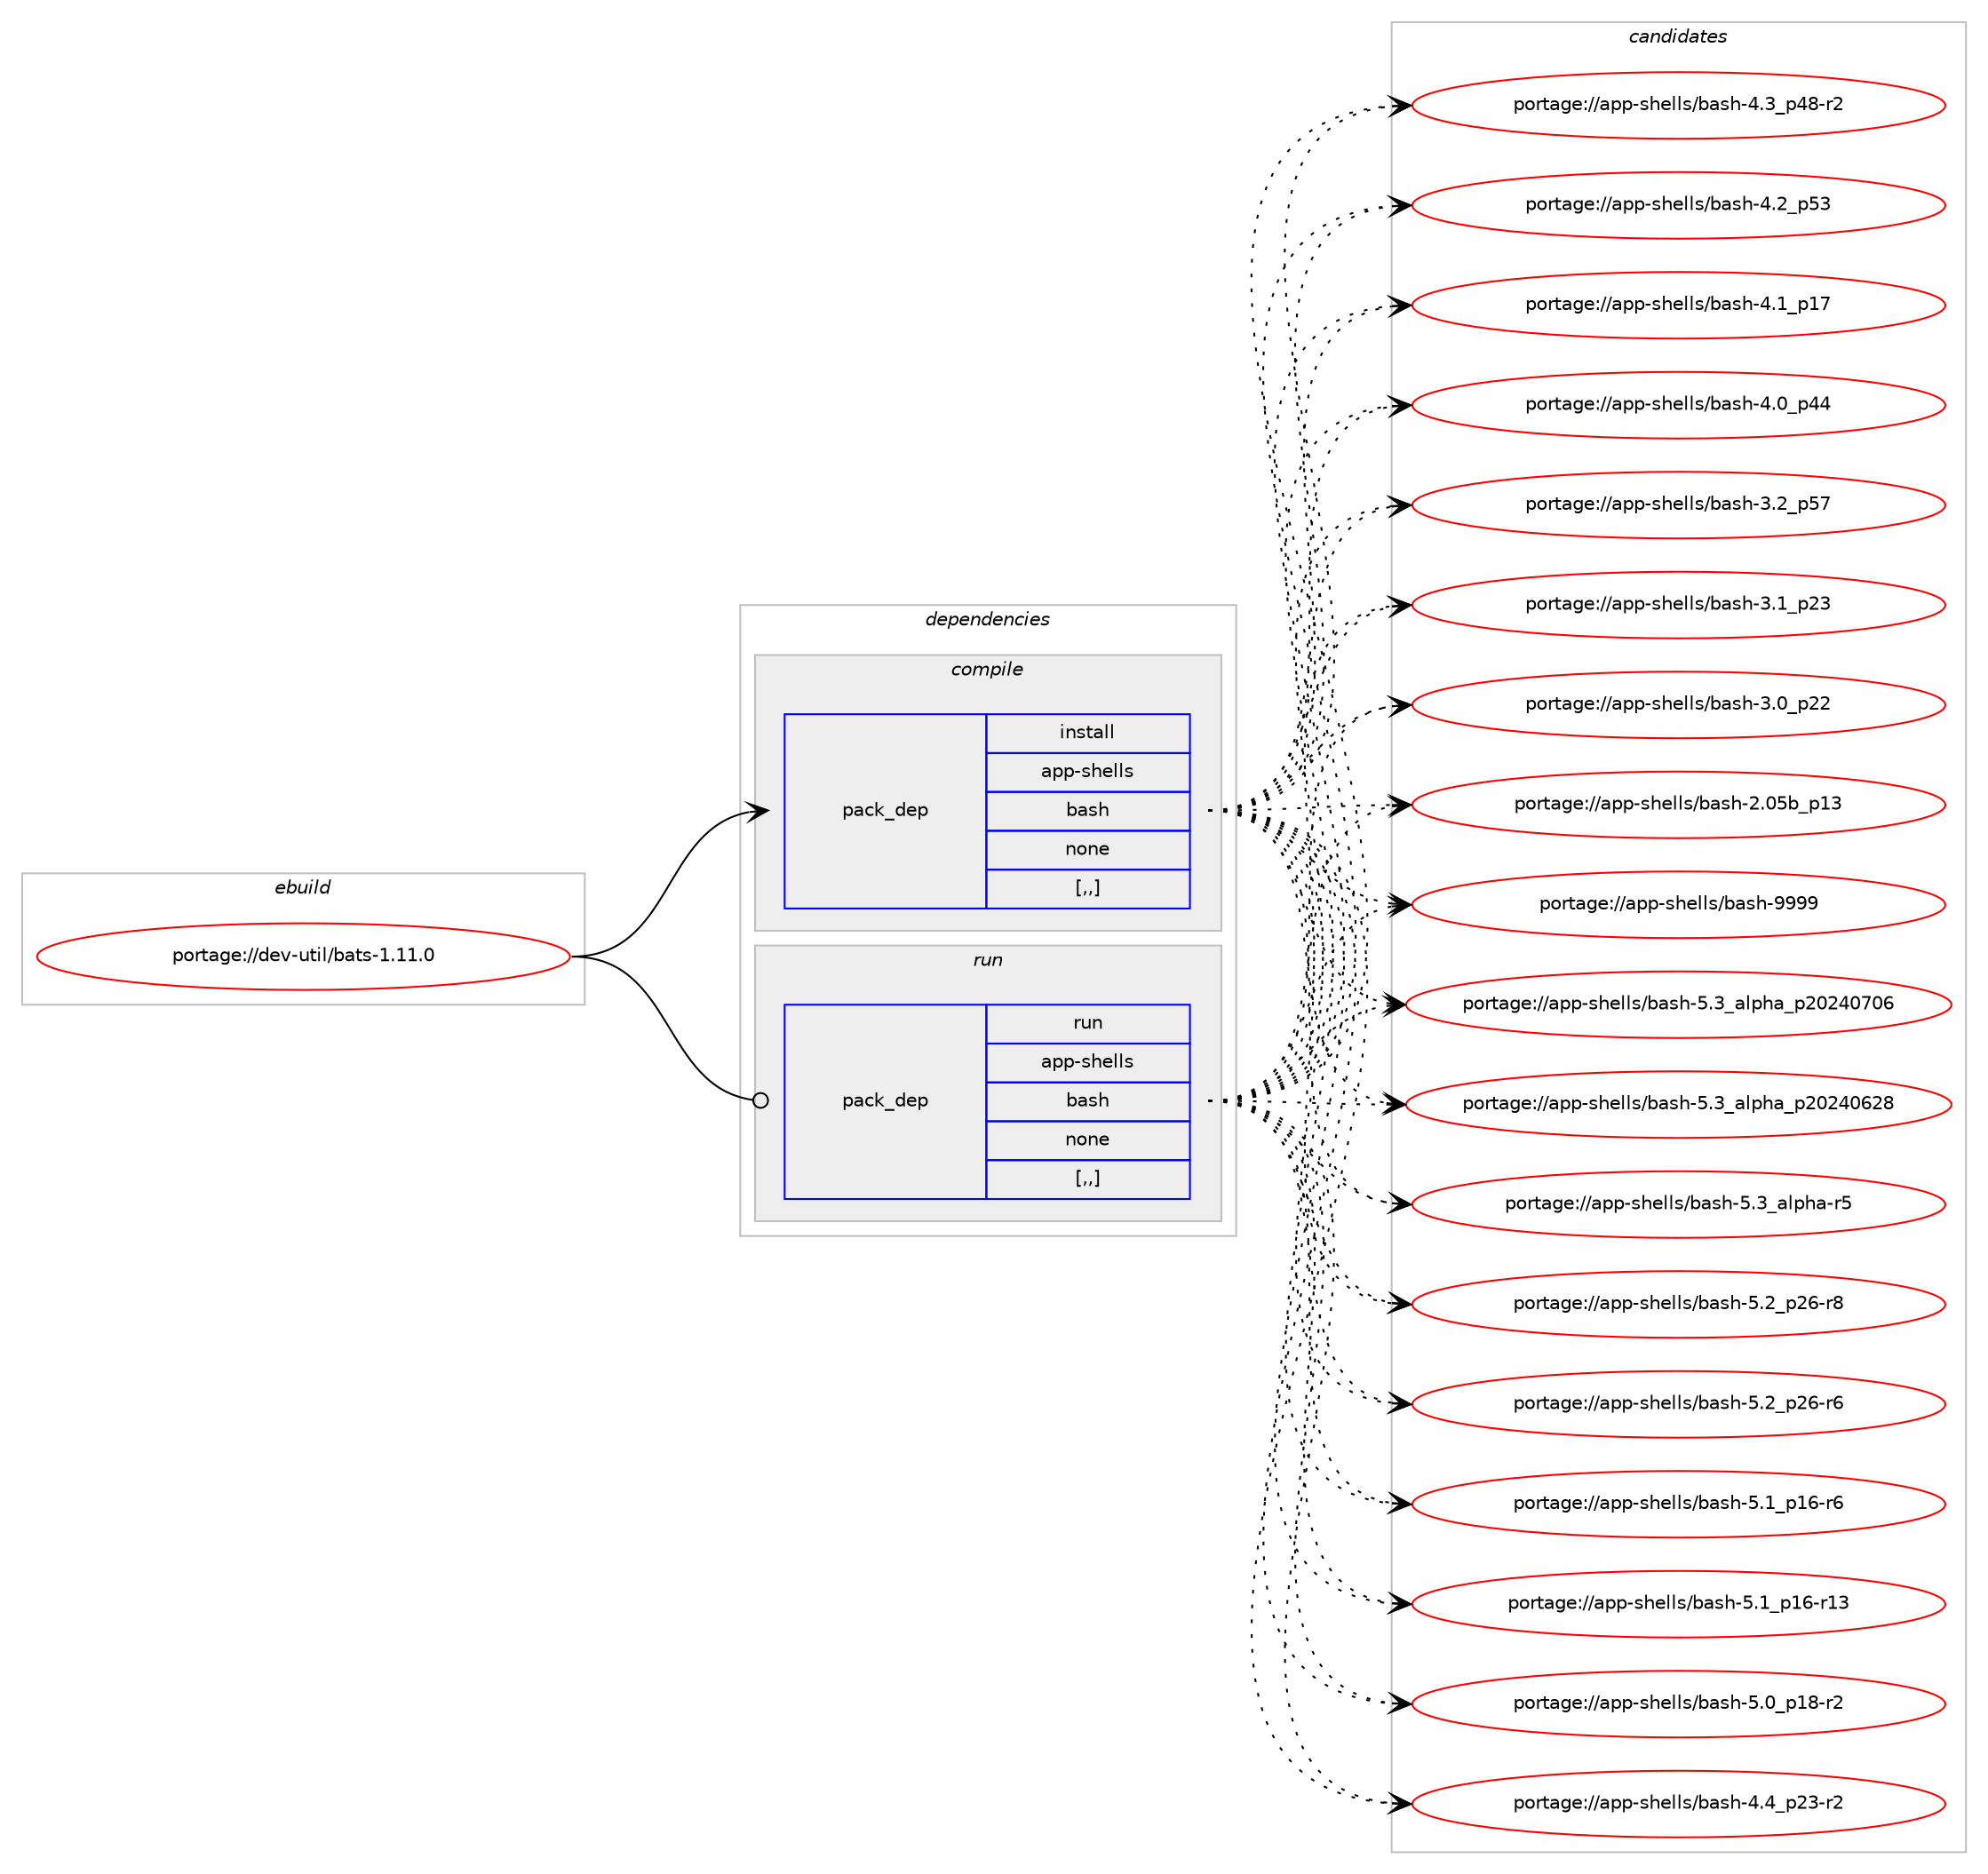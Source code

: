 digraph prolog {

# *************
# Graph options
# *************

newrank=true;
concentrate=true;
compound=true;
graph [rankdir=LR,fontname=Helvetica,fontsize=10,ranksep=1.5];#, ranksep=2.5, nodesep=0.2];
edge  [arrowhead=vee];
node  [fontname=Helvetica,fontsize=10];

# **********
# The ebuild
# **********

subgraph cluster_leftcol {
color=gray;
rank=same;
label=<<i>ebuild</i>>;
id [label="portage://dev-util/bats-1.11.0", color=red, width=4, href="../dev-util/bats-1.11.0.svg"];
}

# ****************
# The dependencies
# ****************

subgraph cluster_midcol {
color=gray;
label=<<i>dependencies</i>>;
subgraph cluster_compile {
fillcolor="#eeeeee";
style=filled;
label=<<i>compile</i>>;
subgraph pack149366 {
dependency209622 [label=<<TABLE BORDER="0" CELLBORDER="1" CELLSPACING="0" CELLPADDING="4" WIDTH="220"><TR><TD ROWSPAN="6" CELLPADDING="30">pack_dep</TD></TR><TR><TD WIDTH="110">install</TD></TR><TR><TD>app-shells</TD></TR><TR><TD>bash</TD></TR><TR><TD>none</TD></TR><TR><TD>[,,]</TD></TR></TABLE>>, shape=none, color=blue];
}
id:e -> dependency209622:w [weight=20,style="solid",arrowhead="vee"];
}
subgraph cluster_compileandrun {
fillcolor="#eeeeee";
style=filled;
label=<<i>compile and run</i>>;
}
subgraph cluster_run {
fillcolor="#eeeeee";
style=filled;
label=<<i>run</i>>;
subgraph pack149367 {
dependency209623 [label=<<TABLE BORDER="0" CELLBORDER="1" CELLSPACING="0" CELLPADDING="4" WIDTH="220"><TR><TD ROWSPAN="6" CELLPADDING="30">pack_dep</TD></TR><TR><TD WIDTH="110">run</TD></TR><TR><TD>app-shells</TD></TR><TR><TD>bash</TD></TR><TR><TD>none</TD></TR><TR><TD>[,,]</TD></TR></TABLE>>, shape=none, color=blue];
}
id:e -> dependency209623:w [weight=20,style="solid",arrowhead="odot"];
}
}

# **************
# The candidates
# **************

subgraph cluster_choices {
rank=same;
color=gray;
label=<<i>candidates</i>>;

subgraph choice149366 {
color=black;
nodesep=1;
choice97112112451151041011081081154798971151044557575757 [label="portage://app-shells/bash-9999", color=red, width=4,href="../app-shells/bash-9999.svg"];
choice971121124511510410110810811547989711510445534651959710811210497951125048505248554854 [label="portage://app-shells/bash-5.3_alpha_p20240706", color=red, width=4,href="../app-shells/bash-5.3_alpha_p20240706.svg"];
choice971121124511510410110810811547989711510445534651959710811210497951125048505248545056 [label="portage://app-shells/bash-5.3_alpha_p20240628", color=red, width=4,href="../app-shells/bash-5.3_alpha_p20240628.svg"];
choice9711211245115104101108108115479897115104455346519597108112104974511453 [label="portage://app-shells/bash-5.3_alpha-r5", color=red, width=4,href="../app-shells/bash-5.3_alpha-r5.svg"];
choice9711211245115104101108108115479897115104455346509511250544511456 [label="portage://app-shells/bash-5.2_p26-r8", color=red, width=4,href="../app-shells/bash-5.2_p26-r8.svg"];
choice9711211245115104101108108115479897115104455346509511250544511454 [label="portage://app-shells/bash-5.2_p26-r6", color=red, width=4,href="../app-shells/bash-5.2_p26-r6.svg"];
choice9711211245115104101108108115479897115104455346499511249544511454 [label="portage://app-shells/bash-5.1_p16-r6", color=red, width=4,href="../app-shells/bash-5.1_p16-r6.svg"];
choice971121124511510410110810811547989711510445534649951124954451144951 [label="portage://app-shells/bash-5.1_p16-r13", color=red, width=4,href="../app-shells/bash-5.1_p16-r13.svg"];
choice9711211245115104101108108115479897115104455346489511249564511450 [label="portage://app-shells/bash-5.0_p18-r2", color=red, width=4,href="../app-shells/bash-5.0_p18-r2.svg"];
choice9711211245115104101108108115479897115104455246529511250514511450 [label="portage://app-shells/bash-4.4_p23-r2", color=red, width=4,href="../app-shells/bash-4.4_p23-r2.svg"];
choice9711211245115104101108108115479897115104455246519511252564511450 [label="portage://app-shells/bash-4.3_p48-r2", color=red, width=4,href="../app-shells/bash-4.3_p48-r2.svg"];
choice971121124511510410110810811547989711510445524650951125351 [label="portage://app-shells/bash-4.2_p53", color=red, width=4,href="../app-shells/bash-4.2_p53.svg"];
choice971121124511510410110810811547989711510445524649951124955 [label="portage://app-shells/bash-4.1_p17", color=red, width=4,href="../app-shells/bash-4.1_p17.svg"];
choice971121124511510410110810811547989711510445524648951125252 [label="portage://app-shells/bash-4.0_p44", color=red, width=4,href="../app-shells/bash-4.0_p44.svg"];
choice971121124511510410110810811547989711510445514650951125355 [label="portage://app-shells/bash-3.2_p57", color=red, width=4,href="../app-shells/bash-3.2_p57.svg"];
choice971121124511510410110810811547989711510445514649951125051 [label="portage://app-shells/bash-3.1_p23", color=red, width=4,href="../app-shells/bash-3.1_p23.svg"];
choice971121124511510410110810811547989711510445514648951125050 [label="portage://app-shells/bash-3.0_p22", color=red, width=4,href="../app-shells/bash-3.0_p22.svg"];
choice9711211245115104101108108115479897115104455046485398951124951 [label="portage://app-shells/bash-2.05b_p13", color=red, width=4,href="../app-shells/bash-2.05b_p13.svg"];
dependency209622:e -> choice97112112451151041011081081154798971151044557575757:w [style=dotted,weight="100"];
dependency209622:e -> choice971121124511510410110810811547989711510445534651959710811210497951125048505248554854:w [style=dotted,weight="100"];
dependency209622:e -> choice971121124511510410110810811547989711510445534651959710811210497951125048505248545056:w [style=dotted,weight="100"];
dependency209622:e -> choice9711211245115104101108108115479897115104455346519597108112104974511453:w [style=dotted,weight="100"];
dependency209622:e -> choice9711211245115104101108108115479897115104455346509511250544511456:w [style=dotted,weight="100"];
dependency209622:e -> choice9711211245115104101108108115479897115104455346509511250544511454:w [style=dotted,weight="100"];
dependency209622:e -> choice9711211245115104101108108115479897115104455346499511249544511454:w [style=dotted,weight="100"];
dependency209622:e -> choice971121124511510410110810811547989711510445534649951124954451144951:w [style=dotted,weight="100"];
dependency209622:e -> choice9711211245115104101108108115479897115104455346489511249564511450:w [style=dotted,weight="100"];
dependency209622:e -> choice9711211245115104101108108115479897115104455246529511250514511450:w [style=dotted,weight="100"];
dependency209622:e -> choice9711211245115104101108108115479897115104455246519511252564511450:w [style=dotted,weight="100"];
dependency209622:e -> choice971121124511510410110810811547989711510445524650951125351:w [style=dotted,weight="100"];
dependency209622:e -> choice971121124511510410110810811547989711510445524649951124955:w [style=dotted,weight="100"];
dependency209622:e -> choice971121124511510410110810811547989711510445524648951125252:w [style=dotted,weight="100"];
dependency209622:e -> choice971121124511510410110810811547989711510445514650951125355:w [style=dotted,weight="100"];
dependency209622:e -> choice971121124511510410110810811547989711510445514649951125051:w [style=dotted,weight="100"];
dependency209622:e -> choice971121124511510410110810811547989711510445514648951125050:w [style=dotted,weight="100"];
dependency209622:e -> choice9711211245115104101108108115479897115104455046485398951124951:w [style=dotted,weight="100"];
}
subgraph choice149367 {
color=black;
nodesep=1;
choice97112112451151041011081081154798971151044557575757 [label="portage://app-shells/bash-9999", color=red, width=4,href="../app-shells/bash-9999.svg"];
choice971121124511510410110810811547989711510445534651959710811210497951125048505248554854 [label="portage://app-shells/bash-5.3_alpha_p20240706", color=red, width=4,href="../app-shells/bash-5.3_alpha_p20240706.svg"];
choice971121124511510410110810811547989711510445534651959710811210497951125048505248545056 [label="portage://app-shells/bash-5.3_alpha_p20240628", color=red, width=4,href="../app-shells/bash-5.3_alpha_p20240628.svg"];
choice9711211245115104101108108115479897115104455346519597108112104974511453 [label="portage://app-shells/bash-5.3_alpha-r5", color=red, width=4,href="../app-shells/bash-5.3_alpha-r5.svg"];
choice9711211245115104101108108115479897115104455346509511250544511456 [label="portage://app-shells/bash-5.2_p26-r8", color=red, width=4,href="../app-shells/bash-5.2_p26-r8.svg"];
choice9711211245115104101108108115479897115104455346509511250544511454 [label="portage://app-shells/bash-5.2_p26-r6", color=red, width=4,href="../app-shells/bash-5.2_p26-r6.svg"];
choice9711211245115104101108108115479897115104455346499511249544511454 [label="portage://app-shells/bash-5.1_p16-r6", color=red, width=4,href="../app-shells/bash-5.1_p16-r6.svg"];
choice971121124511510410110810811547989711510445534649951124954451144951 [label="portage://app-shells/bash-5.1_p16-r13", color=red, width=4,href="../app-shells/bash-5.1_p16-r13.svg"];
choice9711211245115104101108108115479897115104455346489511249564511450 [label="portage://app-shells/bash-5.0_p18-r2", color=red, width=4,href="../app-shells/bash-5.0_p18-r2.svg"];
choice9711211245115104101108108115479897115104455246529511250514511450 [label="portage://app-shells/bash-4.4_p23-r2", color=red, width=4,href="../app-shells/bash-4.4_p23-r2.svg"];
choice9711211245115104101108108115479897115104455246519511252564511450 [label="portage://app-shells/bash-4.3_p48-r2", color=red, width=4,href="../app-shells/bash-4.3_p48-r2.svg"];
choice971121124511510410110810811547989711510445524650951125351 [label="portage://app-shells/bash-4.2_p53", color=red, width=4,href="../app-shells/bash-4.2_p53.svg"];
choice971121124511510410110810811547989711510445524649951124955 [label="portage://app-shells/bash-4.1_p17", color=red, width=4,href="../app-shells/bash-4.1_p17.svg"];
choice971121124511510410110810811547989711510445524648951125252 [label="portage://app-shells/bash-4.0_p44", color=red, width=4,href="../app-shells/bash-4.0_p44.svg"];
choice971121124511510410110810811547989711510445514650951125355 [label="portage://app-shells/bash-3.2_p57", color=red, width=4,href="../app-shells/bash-3.2_p57.svg"];
choice971121124511510410110810811547989711510445514649951125051 [label="portage://app-shells/bash-3.1_p23", color=red, width=4,href="../app-shells/bash-3.1_p23.svg"];
choice971121124511510410110810811547989711510445514648951125050 [label="portage://app-shells/bash-3.0_p22", color=red, width=4,href="../app-shells/bash-3.0_p22.svg"];
choice9711211245115104101108108115479897115104455046485398951124951 [label="portage://app-shells/bash-2.05b_p13", color=red, width=4,href="../app-shells/bash-2.05b_p13.svg"];
dependency209623:e -> choice97112112451151041011081081154798971151044557575757:w [style=dotted,weight="100"];
dependency209623:e -> choice971121124511510410110810811547989711510445534651959710811210497951125048505248554854:w [style=dotted,weight="100"];
dependency209623:e -> choice971121124511510410110810811547989711510445534651959710811210497951125048505248545056:w [style=dotted,weight="100"];
dependency209623:e -> choice9711211245115104101108108115479897115104455346519597108112104974511453:w [style=dotted,weight="100"];
dependency209623:e -> choice9711211245115104101108108115479897115104455346509511250544511456:w [style=dotted,weight="100"];
dependency209623:e -> choice9711211245115104101108108115479897115104455346509511250544511454:w [style=dotted,weight="100"];
dependency209623:e -> choice9711211245115104101108108115479897115104455346499511249544511454:w [style=dotted,weight="100"];
dependency209623:e -> choice971121124511510410110810811547989711510445534649951124954451144951:w [style=dotted,weight="100"];
dependency209623:e -> choice9711211245115104101108108115479897115104455346489511249564511450:w [style=dotted,weight="100"];
dependency209623:e -> choice9711211245115104101108108115479897115104455246529511250514511450:w [style=dotted,weight="100"];
dependency209623:e -> choice9711211245115104101108108115479897115104455246519511252564511450:w [style=dotted,weight="100"];
dependency209623:e -> choice971121124511510410110810811547989711510445524650951125351:w [style=dotted,weight="100"];
dependency209623:e -> choice971121124511510410110810811547989711510445524649951124955:w [style=dotted,weight="100"];
dependency209623:e -> choice971121124511510410110810811547989711510445524648951125252:w [style=dotted,weight="100"];
dependency209623:e -> choice971121124511510410110810811547989711510445514650951125355:w [style=dotted,weight="100"];
dependency209623:e -> choice971121124511510410110810811547989711510445514649951125051:w [style=dotted,weight="100"];
dependency209623:e -> choice971121124511510410110810811547989711510445514648951125050:w [style=dotted,weight="100"];
dependency209623:e -> choice9711211245115104101108108115479897115104455046485398951124951:w [style=dotted,weight="100"];
}
}

}
